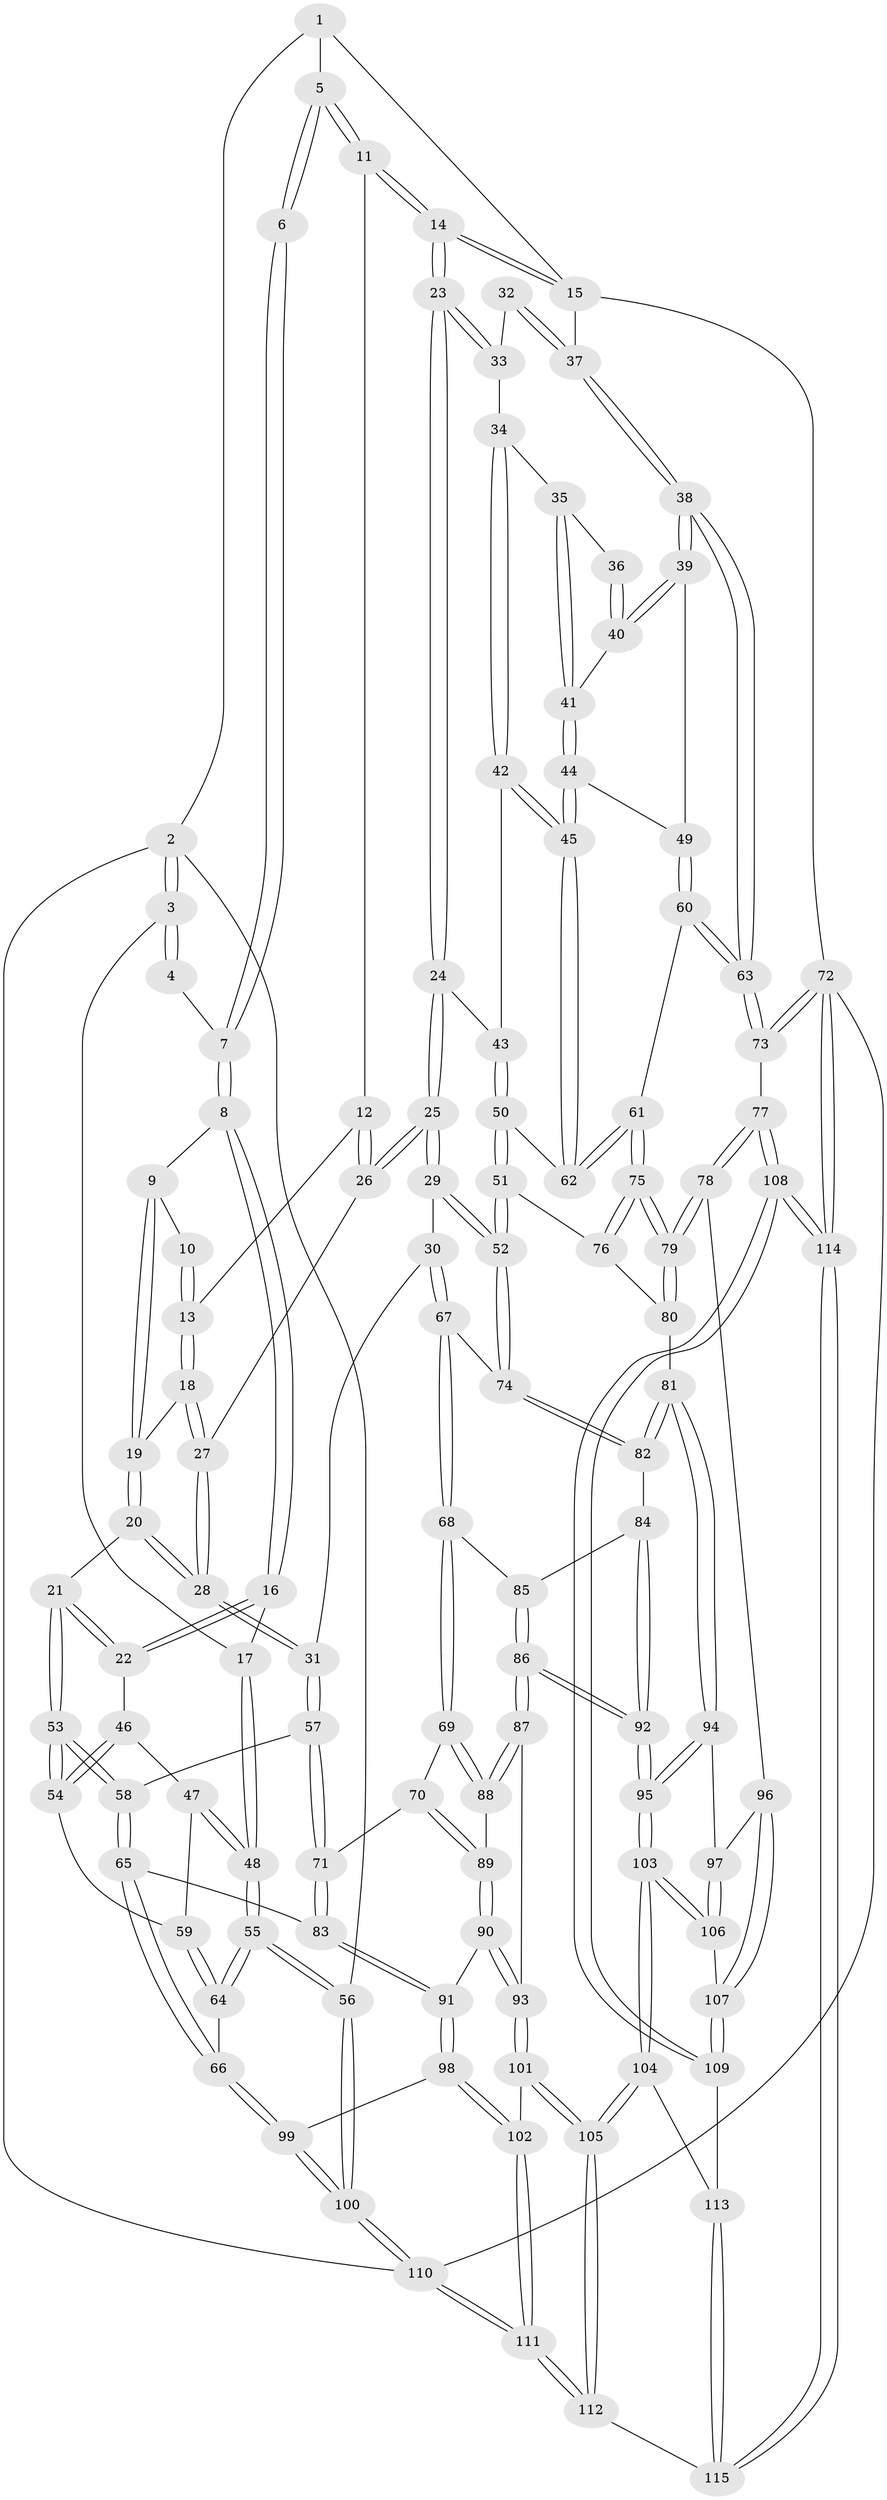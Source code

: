 // coarse degree distribution, {4: 0.4166666666666667, 6: 0.027777777777777776, 3: 0.4166666666666667, 5: 0.027777777777777776, 2: 0.1111111111111111}
// Generated by graph-tools (version 1.1) at 2025/54/03/04/25 22:54:15]
// undirected, 115 vertices, 284 edges
graph export_dot {
  node [color=gray90,style=filled];
  1 [pos="+0.21944936828969352+0"];
  2 [pos="+0+0.21258571755539413"];
  3 [pos="+0+0.21860343429529233"];
  4 [pos="+0.19788397602248692+0.01733163849238666"];
  5 [pos="+0.5647330510193868+0"];
  6 [pos="+0.36172368215293893+0.09987196602411519"];
  7 [pos="+0.22219451601233284+0.07301313072528763"];
  8 [pos="+0.23530114819606673+0.14484261765527034"];
  9 [pos="+0.28762700402049485+0.16883844653205818"];
  10 [pos="+0.3573619940058143+0.13158673946787278"];
  11 [pos="+0.6469762555979511+0"];
  12 [pos="+0.6457086524965169+0"];
  13 [pos="+0.4180143221606577+0.19947539787580698"];
  14 [pos="+0.6494866087472747+0"];
  15 [pos="+1+0"];
  16 [pos="+0.15695944208248933+0.2683726381442255"];
  17 [pos="+0.033461677973427154+0.2459818595531797"];
  18 [pos="+0.4180009419760303+0.19954228727111226"];
  19 [pos="+0.3504710221479787+0.25591807981787223"];
  20 [pos="+0.32950970109597993+0.33219221943666305"];
  21 [pos="+0.3184987354607149+0.33780567189973104"];
  22 [pos="+0.1689644711187802+0.2816939125715171"];
  23 [pos="+0.7557626983358152+0.2787686228100898"];
  24 [pos="+0.7533147941392068+0.282475589130917"];
  25 [pos="+0.6681753030037952+0.3360668793167488"];
  26 [pos="+0.5640967459579354+0.23216468135471754"];
  27 [pos="+0.5068615232655297+0.27039293453535435"];
  28 [pos="+0.47576864327087415+0.3798842133087364"];
  29 [pos="+0.6311426961869613+0.4084490200001892"];
  30 [pos="+0.5476302350908312+0.40832176633227574"];
  31 [pos="+0.48474909130502425+0.3927287615138602"];
  32 [pos="+0.9810384912269098+0.20204686762502558"];
  33 [pos="+0.782420647368819+0.2774272826382491"];
  34 [pos="+0.8779466504346489+0.3545436589758709"];
  35 [pos="+0.8904712922547973+0.3508300329427577"];
  36 [pos="+0.9680745555875684+0.23985974138646593"];
  37 [pos="+1+0"];
  38 [pos="+1+0.41585239231745036"];
  39 [pos="+0.9719198057547977+0.3765476206518858"];
  40 [pos="+0.9580463405330134+0.3580177082395246"];
  41 [pos="+0.9236102965242129+0.3725151371493031"];
  42 [pos="+0.8544125045876356+0.4280244731106049"];
  43 [pos="+0.7667838850964024+0.3161243948157634"];
  44 [pos="+0.9213609509763306+0.42124800759378556"];
  45 [pos="+0.8559076004736693+0.43938430453035954"];
  46 [pos="+0.1618275627258592+0.34147015045806806"];
  47 [pos="+0.14834600250350852+0.4067179112089353"];
  48 [pos="+0.09271620750438646+0.43483190691185714"];
  49 [pos="+0.9491700767962062+0.4290832612645435"];
  50 [pos="+0.776556401203461+0.45610001452810434"];
  51 [pos="+0.6841599765523144+0.49058736604773917"];
  52 [pos="+0.6774304587702146+0.48949024868391894"];
  53 [pos="+0.2972323635158848+0.4057245504152921"];
  54 [pos="+0.23134370156463407+0.4238511769833942"];
  55 [pos="+0+0.5900154181511434"];
  56 [pos="+0+0.6118200740557983"];
  57 [pos="+0.4285726287076028+0.5197580761666092"];
  58 [pos="+0.3126085455571025+0.5043526233576825"];
  59 [pos="+0.1898864395940277+0.44168031335236274"];
  60 [pos="+1+0.48895837095140815"];
  61 [pos="+0.8494210725324668+0.4708780465325519"];
  62 [pos="+0.8453406905315649+0.4606828618681273"];
  63 [pos="+1+0.6251210927080264"];
  64 [pos="+0.17920562679440635+0.6097520876998134"];
  65 [pos="+0.2158210307154679+0.612501451351641"];
  66 [pos="+0.19516617990749513+0.6160977997675785"];
  67 [pos="+0.5398982723111755+0.5761338849635744"];
  68 [pos="+0.5333981336975805+0.5838938922546854"];
  69 [pos="+0.4819870151904326+0.585951830321357"];
  70 [pos="+0.47439234171559547+0.5815384084189018"];
  71 [pos="+0.4462048778384407+0.5557114677074534"];
  72 [pos="+1+1"];
  73 [pos="+1+0.6918367150508197"];
  74 [pos="+0.6752220005477771+0.4932582251804396"];
  75 [pos="+0.8633575327242287+0.5682329102484762"];
  76 [pos="+0.7136526538499185+0.5178646355726095"];
  77 [pos="+1+0.7065581906104719"];
  78 [pos="+0.9363602468611101+0.6799162214666952"];
  79 [pos="+0.8942974799091288+0.6333359268677703"];
  80 [pos="+0.7563359348099605+0.6033925349958233"];
  81 [pos="+0.67143969521207+0.6694258640860126"];
  82 [pos="+0.6586569775270628+0.6585298500145017"];
  83 [pos="+0.3134182160554646+0.660845676406158"];
  84 [pos="+0.6222439725046484+0.6558828570214732"];
  85 [pos="+0.5420245460011979+0.5933590279230817"];
  86 [pos="+0.5344240192722971+0.7318636770219803"];
  87 [pos="+0.4864605349235963+0.7183145444689499"];
  88 [pos="+0.4779527315239905+0.654460627906655"];
  89 [pos="+0.3816943665797306+0.6824842442995938"];
  90 [pos="+0.3659375978510852+0.6945146237193984"];
  91 [pos="+0.3443713173709109+0.6941982241619786"];
  92 [pos="+0.5362131974089398+0.7327466351289036"];
  93 [pos="+0.45647413736224346+0.7342685817888326"];
  94 [pos="+0.6988584058336106+0.7200443829005404"];
  95 [pos="+0.5886839914263523+0.8334943732162629"];
  96 [pos="+0.8796283320394152+0.7062697375706141"];
  97 [pos="+0.7596772652735121+0.7414605735341069"];
  98 [pos="+0.3311910953019898+0.8412073516880452"];
  99 [pos="+0.19985582658957138+0.8243753979169959"];
  100 [pos="+0+1"];
  101 [pos="+0.4182242857929774+0.8623609801406832"];
  102 [pos="+0.3485701242818779+0.8563836625671123"];
  103 [pos="+0.5821937627372809+0.8771613923611306"];
  104 [pos="+0.5732474059618887+0.8966149774395155"];
  105 [pos="+0.5314934126628457+0.9323812925859418"];
  106 [pos="+0.7504139098685594+0.8397476506282656"];
  107 [pos="+0.7956217092425796+0.9134566980491703"];
  108 [pos="+0.8298979625847054+0.9832116645342592"];
  109 [pos="+0.8127286027568353+0.9658431007209268"];
  110 [pos="+0+1"];
  111 [pos="+0.1944424956202162+1"];
  112 [pos="+0.5027155272270918+1"];
  113 [pos="+0.6954563342257053+0.941389238386338"];
  114 [pos="+0.895978511825864+1"];
  115 [pos="+0.6127126744866751+1"];
  1 -- 2;
  1 -- 5;
  1 -- 15;
  2 -- 3;
  2 -- 3;
  2 -- 56;
  2 -- 110;
  3 -- 4;
  3 -- 4;
  3 -- 17;
  4 -- 7;
  5 -- 6;
  5 -- 6;
  5 -- 11;
  5 -- 11;
  6 -- 7;
  6 -- 7;
  7 -- 8;
  7 -- 8;
  8 -- 9;
  8 -- 16;
  8 -- 16;
  9 -- 10;
  9 -- 19;
  9 -- 19;
  10 -- 13;
  10 -- 13;
  11 -- 12;
  11 -- 14;
  11 -- 14;
  12 -- 13;
  12 -- 26;
  12 -- 26;
  13 -- 18;
  13 -- 18;
  14 -- 15;
  14 -- 15;
  14 -- 23;
  14 -- 23;
  15 -- 37;
  15 -- 72;
  16 -- 17;
  16 -- 22;
  16 -- 22;
  17 -- 48;
  17 -- 48;
  18 -- 19;
  18 -- 27;
  18 -- 27;
  19 -- 20;
  19 -- 20;
  20 -- 21;
  20 -- 28;
  20 -- 28;
  21 -- 22;
  21 -- 22;
  21 -- 53;
  21 -- 53;
  22 -- 46;
  23 -- 24;
  23 -- 24;
  23 -- 33;
  23 -- 33;
  24 -- 25;
  24 -- 25;
  24 -- 43;
  25 -- 26;
  25 -- 26;
  25 -- 29;
  25 -- 29;
  26 -- 27;
  27 -- 28;
  27 -- 28;
  28 -- 31;
  28 -- 31;
  29 -- 30;
  29 -- 52;
  29 -- 52;
  30 -- 31;
  30 -- 67;
  30 -- 67;
  31 -- 57;
  31 -- 57;
  32 -- 33;
  32 -- 37;
  32 -- 37;
  33 -- 34;
  34 -- 35;
  34 -- 42;
  34 -- 42;
  35 -- 36;
  35 -- 41;
  35 -- 41;
  36 -- 40;
  36 -- 40;
  37 -- 38;
  37 -- 38;
  38 -- 39;
  38 -- 39;
  38 -- 63;
  38 -- 63;
  39 -- 40;
  39 -- 40;
  39 -- 49;
  40 -- 41;
  41 -- 44;
  41 -- 44;
  42 -- 43;
  42 -- 45;
  42 -- 45;
  43 -- 50;
  43 -- 50;
  44 -- 45;
  44 -- 45;
  44 -- 49;
  45 -- 62;
  45 -- 62;
  46 -- 47;
  46 -- 54;
  46 -- 54;
  47 -- 48;
  47 -- 48;
  47 -- 59;
  48 -- 55;
  48 -- 55;
  49 -- 60;
  49 -- 60;
  50 -- 51;
  50 -- 51;
  50 -- 62;
  51 -- 52;
  51 -- 52;
  51 -- 76;
  52 -- 74;
  52 -- 74;
  53 -- 54;
  53 -- 54;
  53 -- 58;
  53 -- 58;
  54 -- 59;
  55 -- 56;
  55 -- 56;
  55 -- 64;
  55 -- 64;
  56 -- 100;
  56 -- 100;
  57 -- 58;
  57 -- 71;
  57 -- 71;
  58 -- 65;
  58 -- 65;
  59 -- 64;
  59 -- 64;
  60 -- 61;
  60 -- 63;
  60 -- 63;
  61 -- 62;
  61 -- 62;
  61 -- 75;
  61 -- 75;
  63 -- 73;
  63 -- 73;
  64 -- 66;
  65 -- 66;
  65 -- 66;
  65 -- 83;
  66 -- 99;
  66 -- 99;
  67 -- 68;
  67 -- 68;
  67 -- 74;
  68 -- 69;
  68 -- 69;
  68 -- 85;
  69 -- 70;
  69 -- 88;
  69 -- 88;
  70 -- 71;
  70 -- 89;
  70 -- 89;
  71 -- 83;
  71 -- 83;
  72 -- 73;
  72 -- 73;
  72 -- 114;
  72 -- 114;
  72 -- 110;
  73 -- 77;
  74 -- 82;
  74 -- 82;
  75 -- 76;
  75 -- 76;
  75 -- 79;
  75 -- 79;
  76 -- 80;
  77 -- 78;
  77 -- 78;
  77 -- 108;
  77 -- 108;
  78 -- 79;
  78 -- 79;
  78 -- 96;
  79 -- 80;
  79 -- 80;
  80 -- 81;
  81 -- 82;
  81 -- 82;
  81 -- 94;
  81 -- 94;
  82 -- 84;
  83 -- 91;
  83 -- 91;
  84 -- 85;
  84 -- 92;
  84 -- 92;
  85 -- 86;
  85 -- 86;
  86 -- 87;
  86 -- 87;
  86 -- 92;
  86 -- 92;
  87 -- 88;
  87 -- 88;
  87 -- 93;
  88 -- 89;
  89 -- 90;
  89 -- 90;
  90 -- 91;
  90 -- 93;
  90 -- 93;
  91 -- 98;
  91 -- 98;
  92 -- 95;
  92 -- 95;
  93 -- 101;
  93 -- 101;
  94 -- 95;
  94 -- 95;
  94 -- 97;
  95 -- 103;
  95 -- 103;
  96 -- 97;
  96 -- 107;
  96 -- 107;
  97 -- 106;
  97 -- 106;
  98 -- 99;
  98 -- 102;
  98 -- 102;
  99 -- 100;
  99 -- 100;
  100 -- 110;
  100 -- 110;
  101 -- 102;
  101 -- 105;
  101 -- 105;
  102 -- 111;
  102 -- 111;
  103 -- 104;
  103 -- 104;
  103 -- 106;
  103 -- 106;
  104 -- 105;
  104 -- 105;
  104 -- 113;
  105 -- 112;
  105 -- 112;
  106 -- 107;
  107 -- 109;
  107 -- 109;
  108 -- 109;
  108 -- 109;
  108 -- 114;
  108 -- 114;
  109 -- 113;
  110 -- 111;
  110 -- 111;
  111 -- 112;
  111 -- 112;
  112 -- 115;
  113 -- 115;
  113 -- 115;
  114 -- 115;
  114 -- 115;
}
